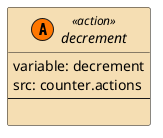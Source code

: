 @startuml decrement

set namespaceSeparator ::
skinparam class {
    BackgroundColor<<listen>> HoneyDew
    BackgroundColor<<action>> Wheat
    BackgroundColor<<dispatch>> Technology
}

interface "decrement" << (A,#FF7700) action >> {
            variable: decrement
            src: counter.actions
            --
            
        }

         

@enduml